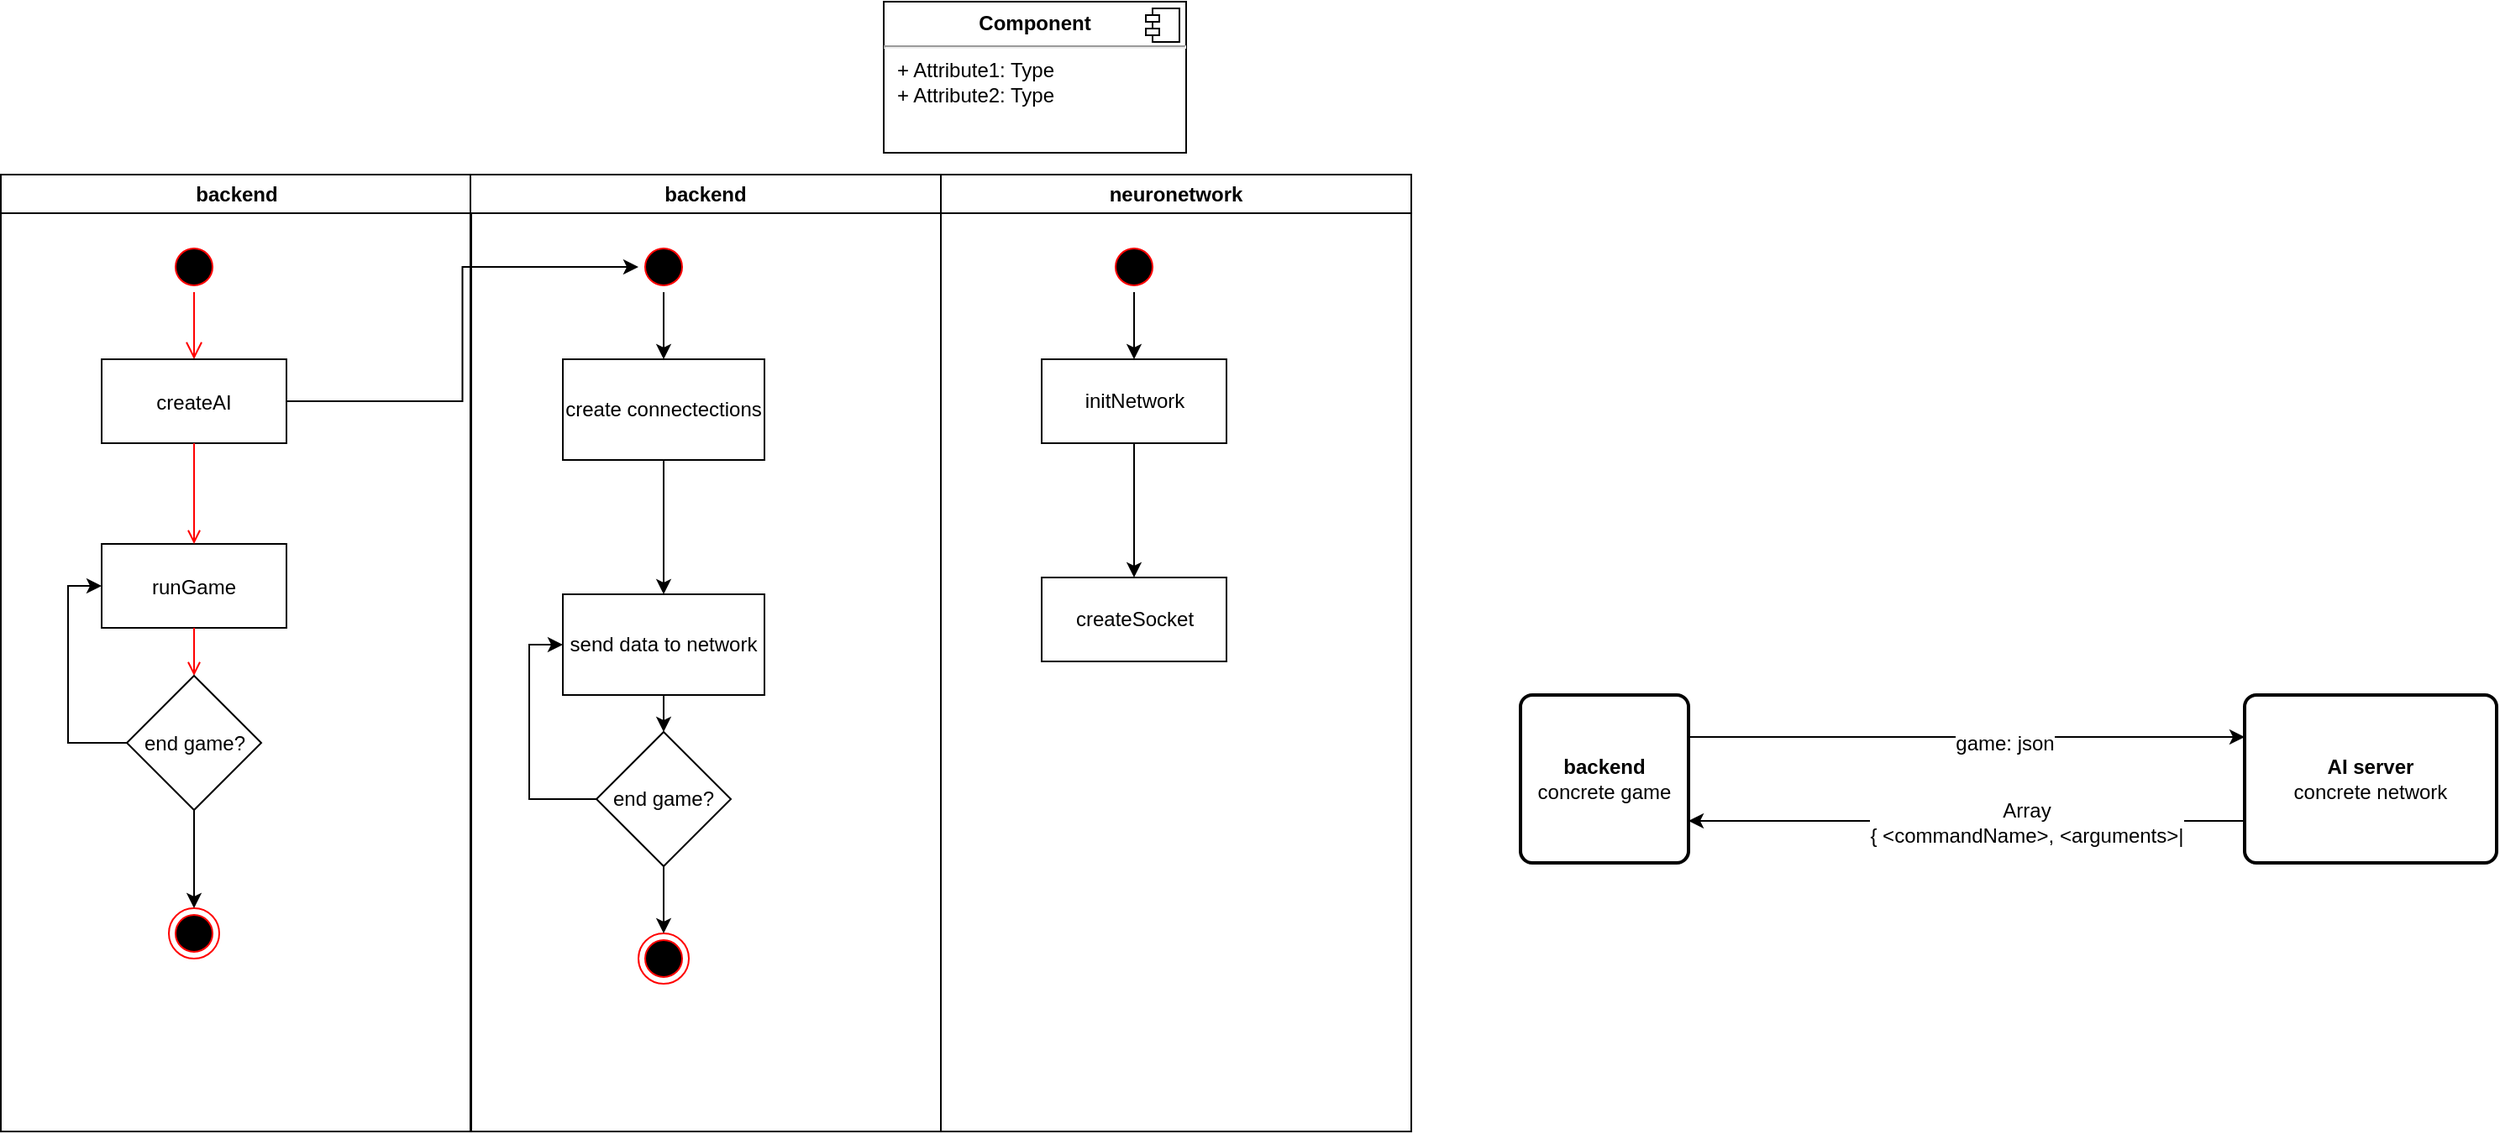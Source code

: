 <mxfile version="11.1.4" type="github"><diagram name="Page-1" id="e7e014a7-5840-1c2e-5031-d8a46d1fe8dd"><mxGraphModel dx="801" dy="446" grid="1" gridSize="10" guides="1" tooltips="1" connect="1" arrows="1" fold="1" page="1" pageScale="1" pageWidth="1169" pageHeight="826" background="#ffffff" math="0" shadow="0"><root><mxCell id="0"/><mxCell id="1" parent="0"/><mxCell id="2" value="backend" style="swimlane;whiteSpace=wrap" parent="1" vertex="1"><mxGeometry x="164.5" y="128" width="280" height="570" as="geometry"><mxRectangle x="164.5" y="128" width="90" height="23" as="alternateBounds"/></mxGeometry></mxCell><mxCell id="5" value="" style="ellipse;shape=startState;fillColor=#000000;strokeColor=#ff0000;" parent="2" vertex="1"><mxGeometry x="100" y="40" width="30" height="30" as="geometry"/></mxCell><mxCell id="6" value="" style="edgeStyle=elbowEdgeStyle;elbow=horizontal;verticalAlign=bottom;endArrow=open;endSize=8;strokeColor=#FF0000;endFill=1;rounded=0" parent="2" source="5" target="7" edge="1"><mxGeometry x="100" y="40" as="geometry"><mxPoint x="115" y="110" as="targetPoint"/></mxGeometry></mxCell><mxCell id="7" value="createAI" style="" parent="2" vertex="1"><mxGeometry x="60" y="110" width="110" height="50" as="geometry"/></mxCell><mxCell id="8" value="runGame" style="" parent="2" vertex="1"><mxGeometry x="60" y="220" width="110" height="50" as="geometry"/></mxCell><mxCell id="9" value="" style="endArrow=open;strokeColor=#FF0000;endFill=1;rounded=0" parent="2" source="7" target="8" edge="1"><mxGeometry relative="1" as="geometry"/></mxCell><mxCell id="11" value="" style="endArrow=open;strokeColor=#FF0000;endFill=1;rounded=0;entryX=0.5;entryY=0;entryDx=0;entryDy=0;" parent="2" source="8" target="4NH9-BuD7n8R8RQOpARy-56" edge="1"><mxGeometry relative="1" as="geometry"><mxPoint x="115.0" y="325" as="targetPoint"/></mxGeometry></mxCell><mxCell id="4NH9-BuD7n8R8RQOpARy-53" value="" style="ellipse;html=1;shape=endState;fillColor=#000000;strokeColor=#ff0000;" parent="2" vertex="1"><mxGeometry x="100" y="437" width="30" height="30" as="geometry"/></mxCell><mxCell id="4NH9-BuD7n8R8RQOpARy-58" style="edgeStyle=orthogonalEdgeStyle;rounded=0;orthogonalLoop=1;jettySize=auto;html=1;exitX=0.5;exitY=1;exitDx=0;exitDy=0;entryX=0.5;entryY=0;entryDx=0;entryDy=0;" parent="2" source="4NH9-BuD7n8R8RQOpARy-56" target="4NH9-BuD7n8R8RQOpARy-53" edge="1"><mxGeometry relative="1" as="geometry"/></mxCell><mxCell id="yL_JFFjhG_aN3IOEwdxq-11" style="edgeStyle=orthogonalEdgeStyle;rounded=0;orthogonalLoop=1;jettySize=auto;html=1;exitX=0;exitY=0.5;exitDx=0;exitDy=0;entryX=0;entryY=0.5;entryDx=0;entryDy=0;" edge="1" parent="2" source="4NH9-BuD7n8R8RQOpARy-56" target="8"><mxGeometry relative="1" as="geometry"/></mxCell><mxCell id="4NH9-BuD7n8R8RQOpARy-56" value="end game?" style="rhombus;whiteSpace=wrap;html=1;" parent="2" vertex="1"><mxGeometry x="75" y="298.5" width="80" height="80" as="geometry"/></mxCell><mxCell id="4NH9-BuD7n8R8RQOpARy-46" value="backend" style="swimlane;whiteSpace=wrap" parent="1" vertex="1"><mxGeometry x="444" y="128" width="280" height="570" as="geometry"><mxRectangle x="164.5" y="128" width="90" height="23" as="alternateBounds"/></mxGeometry></mxCell><mxCell id="yL_JFFjhG_aN3IOEwdxq-14" style="edgeStyle=orthogonalEdgeStyle;rounded=0;orthogonalLoop=1;jettySize=auto;html=1;exitX=0.5;exitY=1;exitDx=0;exitDy=0;" edge="1" parent="4NH9-BuD7n8R8RQOpARy-46" source="4NH9-BuD7n8R8RQOpARy-47" target="yL_JFFjhG_aN3IOEwdxq-13"><mxGeometry relative="1" as="geometry"/></mxCell><mxCell id="4NH9-BuD7n8R8RQOpARy-47" value="" style="ellipse;shape=startState;fillColor=#000000;strokeColor=#ff0000;" parent="4NH9-BuD7n8R8RQOpARy-46" vertex="1"><mxGeometry x="100" y="40" width="30" height="30" as="geometry"/></mxCell><mxCell id="yL_JFFjhG_aN3IOEwdxq-33" value="" style="edgeStyle=orthogonalEdgeStyle;rounded=0;orthogonalLoop=1;jettySize=auto;html=1;" edge="1" parent="4NH9-BuD7n8R8RQOpARy-46" source="yL_JFFjhG_aN3IOEwdxq-13" target="yL_JFFjhG_aN3IOEwdxq-32"><mxGeometry relative="1" as="geometry"/></mxCell><mxCell id="yL_JFFjhG_aN3IOEwdxq-13" value="create connectections" style="rounded=0;whiteSpace=wrap;html=1;" vertex="1" parent="4NH9-BuD7n8R8RQOpARy-46"><mxGeometry x="55" y="110" width="120" height="60" as="geometry"/></mxCell><mxCell id="yL_JFFjhG_aN3IOEwdxq-41" style="edgeStyle=orthogonalEdgeStyle;rounded=0;orthogonalLoop=1;jettySize=auto;html=1;exitX=0.5;exitY=1;exitDx=0;exitDy=0;entryX=0.5;entryY=0;entryDx=0;entryDy=0;" edge="1" parent="4NH9-BuD7n8R8RQOpARy-46" source="yL_JFFjhG_aN3IOEwdxq-32" target="yL_JFFjhG_aN3IOEwdxq-40"><mxGeometry relative="1" as="geometry"/></mxCell><mxCell id="yL_JFFjhG_aN3IOEwdxq-32" value="send data to network" style="rounded=0;whiteSpace=wrap;html=1;" vertex="1" parent="4NH9-BuD7n8R8RQOpARy-46"><mxGeometry x="55" y="250" width="120" height="60" as="geometry"/></mxCell><mxCell id="yL_JFFjhG_aN3IOEwdxq-39" style="edgeStyle=orthogonalEdgeStyle;rounded=0;orthogonalLoop=1;jettySize=auto;html=1;exitX=0;exitY=0.5;exitDx=0;exitDy=0;entryX=0;entryY=0.5;entryDx=0;entryDy=0;" edge="1" parent="4NH9-BuD7n8R8RQOpARy-46" source="yL_JFFjhG_aN3IOEwdxq-40" target="yL_JFFjhG_aN3IOEwdxq-32"><mxGeometry relative="1" as="geometry"><mxPoint x="46" y="255" as="targetPoint"/></mxGeometry></mxCell><mxCell id="yL_JFFjhG_aN3IOEwdxq-40" value="end game?" style="rhombus;whiteSpace=wrap;html=1;" vertex="1" parent="4NH9-BuD7n8R8RQOpARy-46"><mxGeometry x="75" y="332" width="80" height="80" as="geometry"/></mxCell><mxCell id="yL_JFFjhG_aN3IOEwdxq-43" value="" style="ellipse;html=1;shape=endState;fillColor=#000000;strokeColor=#ff0000;" vertex="1" parent="4NH9-BuD7n8R8RQOpARy-46"><mxGeometry x="100" y="452" width="30" height="30" as="geometry"/></mxCell><mxCell id="yL_JFFjhG_aN3IOEwdxq-42" style="edgeStyle=orthogonalEdgeStyle;rounded=0;orthogonalLoop=1;jettySize=auto;html=1;exitX=0.5;exitY=1;exitDx=0;exitDy=0;" edge="1" parent="4NH9-BuD7n8R8RQOpARy-46" source="yL_JFFjhG_aN3IOEwdxq-40" target="yL_JFFjhG_aN3IOEwdxq-43"><mxGeometry relative="1" as="geometry"><mxPoint x="115" y="452" as="targetPoint"/></mxGeometry></mxCell><mxCell id="4NH9-BuD7n8R8RQOpARy-54" value="&lt;p style=&quot;margin:0px;margin-top:6px;text-align:center;&quot;&gt;&lt;b&gt;Component&lt;/b&gt;&lt;/p&gt;&lt;hr/&gt;&lt;p style=&quot;margin:0px;margin-left:8px;&quot;&gt;+ Attribute1: Type&lt;br/&gt;+ Attribute2: Type&lt;/p&gt;" style="align=left;overflow=fill;html=1;" parent="1" vertex="1"><mxGeometry x="690" y="25" width="180" height="90" as="geometry"/></mxCell><mxCell id="4NH9-BuD7n8R8RQOpARy-55" value="" style="shape=component;jettyWidth=8;jettyHeight=4;" parent="4NH9-BuD7n8R8RQOpARy-54" vertex="1"><mxGeometry x="1" width="20" height="20" relative="1" as="geometry"><mxPoint x="-24" y="4" as="offset"/></mxGeometry></mxCell><mxCell id="yL_JFFjhG_aN3IOEwdxq-12" style="edgeStyle=orthogonalEdgeStyle;rounded=0;orthogonalLoop=1;jettySize=auto;html=1;exitX=1;exitY=0.5;exitDx=0;exitDy=0;entryX=0;entryY=0.5;entryDx=0;entryDy=0;" edge="1" parent="1" source="7" target="4NH9-BuD7n8R8RQOpARy-47"><mxGeometry relative="1" as="geometry"/></mxCell><mxCell id="yL_JFFjhG_aN3IOEwdxq-15" value="neuronetwork" style="swimlane;whiteSpace=wrap" vertex="1" parent="1"><mxGeometry x="724" y="128" width="280" height="570" as="geometry"><mxRectangle x="164.5" y="128" width="90" height="23" as="alternateBounds"/></mxGeometry></mxCell><mxCell id="yL_JFFjhG_aN3IOEwdxq-16" style="edgeStyle=orthogonalEdgeStyle;rounded=0;orthogonalLoop=1;jettySize=auto;html=1;exitX=0.5;exitY=1;exitDx=0;exitDy=0;" edge="1" parent="yL_JFFjhG_aN3IOEwdxq-15" source="yL_JFFjhG_aN3IOEwdxq-17" target="yL_JFFjhG_aN3IOEwdxq-21"><mxGeometry relative="1" as="geometry"><mxPoint x="115" y="110" as="targetPoint"/></mxGeometry></mxCell><mxCell id="yL_JFFjhG_aN3IOEwdxq-17" value="" style="ellipse;shape=startState;fillColor=#000000;strokeColor=#ff0000;" vertex="1" parent="yL_JFFjhG_aN3IOEwdxq-15"><mxGeometry x="100" y="40" width="30" height="30" as="geometry"/></mxCell><mxCell id="yL_JFFjhG_aN3IOEwdxq-31" value="" style="edgeStyle=orthogonalEdgeStyle;rounded=0;orthogonalLoop=1;jettySize=auto;html=1;" edge="1" parent="yL_JFFjhG_aN3IOEwdxq-15" source="yL_JFFjhG_aN3IOEwdxq-21" target="yL_JFFjhG_aN3IOEwdxq-30"><mxGeometry relative="1" as="geometry"/></mxCell><mxCell id="yL_JFFjhG_aN3IOEwdxq-21" value="initNetwork" style="html=1;" vertex="1" parent="yL_JFFjhG_aN3IOEwdxq-15"><mxGeometry x="60" y="110" width="110" height="50" as="geometry"/></mxCell><mxCell id="yL_JFFjhG_aN3IOEwdxq-30" value="createSocket" style="html=1;" vertex="1" parent="yL_JFFjhG_aN3IOEwdxq-15"><mxGeometry x="60" y="240" width="110" height="50" as="geometry"/></mxCell><mxCell id="yL_JFFjhG_aN3IOEwdxq-45" style="edgeStyle=orthogonalEdgeStyle;rounded=0;orthogonalLoop=1;jettySize=auto;html=1;exitX=1;exitY=0.25;exitDx=0;exitDy=0;entryX=0;entryY=0.25;entryDx=0;entryDy=0;" edge="1" parent="1" source="yL_JFFjhG_aN3IOEwdxq-44" target="yL_JFFjhG_aN3IOEwdxq-46"><mxGeometry relative="1" as="geometry"><mxPoint x="1270" y="457" as="targetPoint"/></mxGeometry></mxCell><mxCell id="yL_JFFjhG_aN3IOEwdxq-47" value="game: json" style="text;html=1;resizable=0;points=[];align=center;verticalAlign=middle;labelBackgroundColor=#ffffff;" vertex="1" connectable="0" parent="yL_JFFjhG_aN3IOEwdxq-45"><mxGeometry x="0.133" y="-4" relative="1" as="geometry"><mxPoint as="offset"/></mxGeometry></mxCell><mxCell id="yL_JFFjhG_aN3IOEwdxq-44" value="&lt;div&gt;&lt;b&gt;backend&lt;/b&gt;&lt;/div&gt;&lt;div&gt;concrete game&lt;br&gt;&lt;/div&gt;" style="rounded=1;whiteSpace=wrap;html=1;absoluteArcSize=1;arcSize=14;strokeWidth=2;" vertex="1" parent="1"><mxGeometry x="1069" y="438" width="100" height="100" as="geometry"/></mxCell><mxCell id="yL_JFFjhG_aN3IOEwdxq-48" style="edgeStyle=orthogonalEdgeStyle;rounded=0;orthogonalLoop=1;jettySize=auto;html=1;exitX=0;exitY=0.75;exitDx=0;exitDy=0;entryX=1;entryY=0.75;entryDx=0;entryDy=0;" edge="1" parent="1" source="yL_JFFjhG_aN3IOEwdxq-46" target="yL_JFFjhG_aN3IOEwdxq-44"><mxGeometry relative="1" as="geometry"/></mxCell><mxCell id="yL_JFFjhG_aN3IOEwdxq-49" value="&lt;div&gt;Array&lt;/div&gt;&lt;div&gt;{ &amp;lt;commandName&amp;gt;, &amp;lt;arguments&amp;gt;|&lt;/div&gt;" style="text;html=1;resizable=0;points=[];align=center;verticalAlign=middle;labelBackgroundColor=#ffffff;" vertex="1" connectable="0" parent="yL_JFFjhG_aN3IOEwdxq-48"><mxGeometry x="-0.211" y="1" relative="1" as="geometry"><mxPoint as="offset"/></mxGeometry></mxCell><mxCell id="yL_JFFjhG_aN3IOEwdxq-46" value="&lt;div&gt;&lt;b&gt;AI server&lt;br&gt;&lt;/b&gt;&lt;/div&gt;&lt;div&gt;concrete network&lt;/div&gt;" style="rounded=1;whiteSpace=wrap;html=1;absoluteArcSize=1;arcSize=14;strokeWidth=2;" vertex="1" parent="1"><mxGeometry x="1500" y="438" width="150" height="100" as="geometry"/></mxCell></root></mxGraphModel></diagram></mxfile>